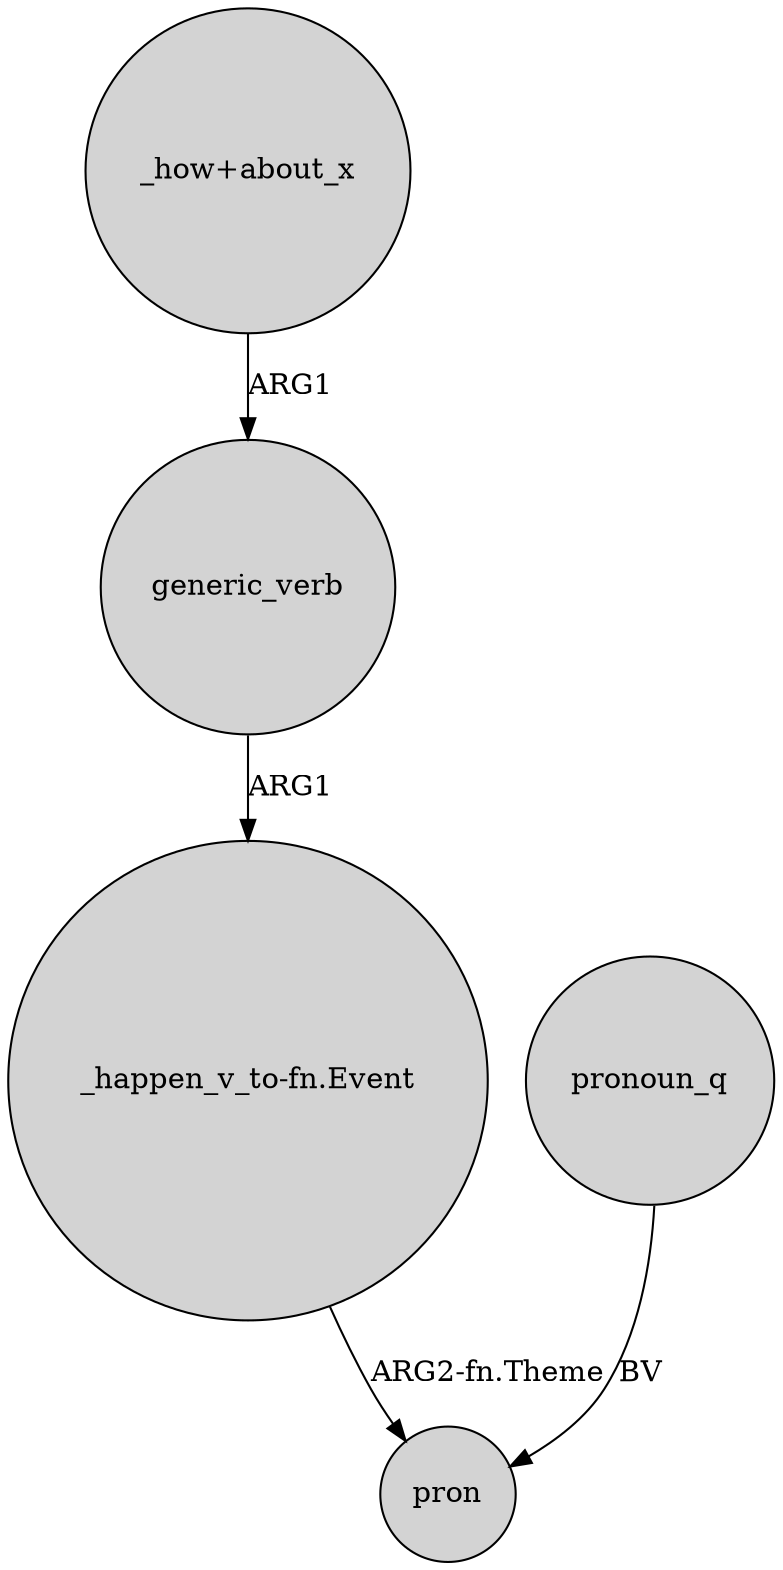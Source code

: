 digraph {
	node [shape=circle style=filled]
	"_how+about_x" -> generic_verb [label=ARG1]
	"_happen_v_to-fn.Event" -> pron [label="ARG2-fn.Theme"]
	pronoun_q -> pron [label=BV]
	generic_verb -> "_happen_v_to-fn.Event" [label=ARG1]
}
